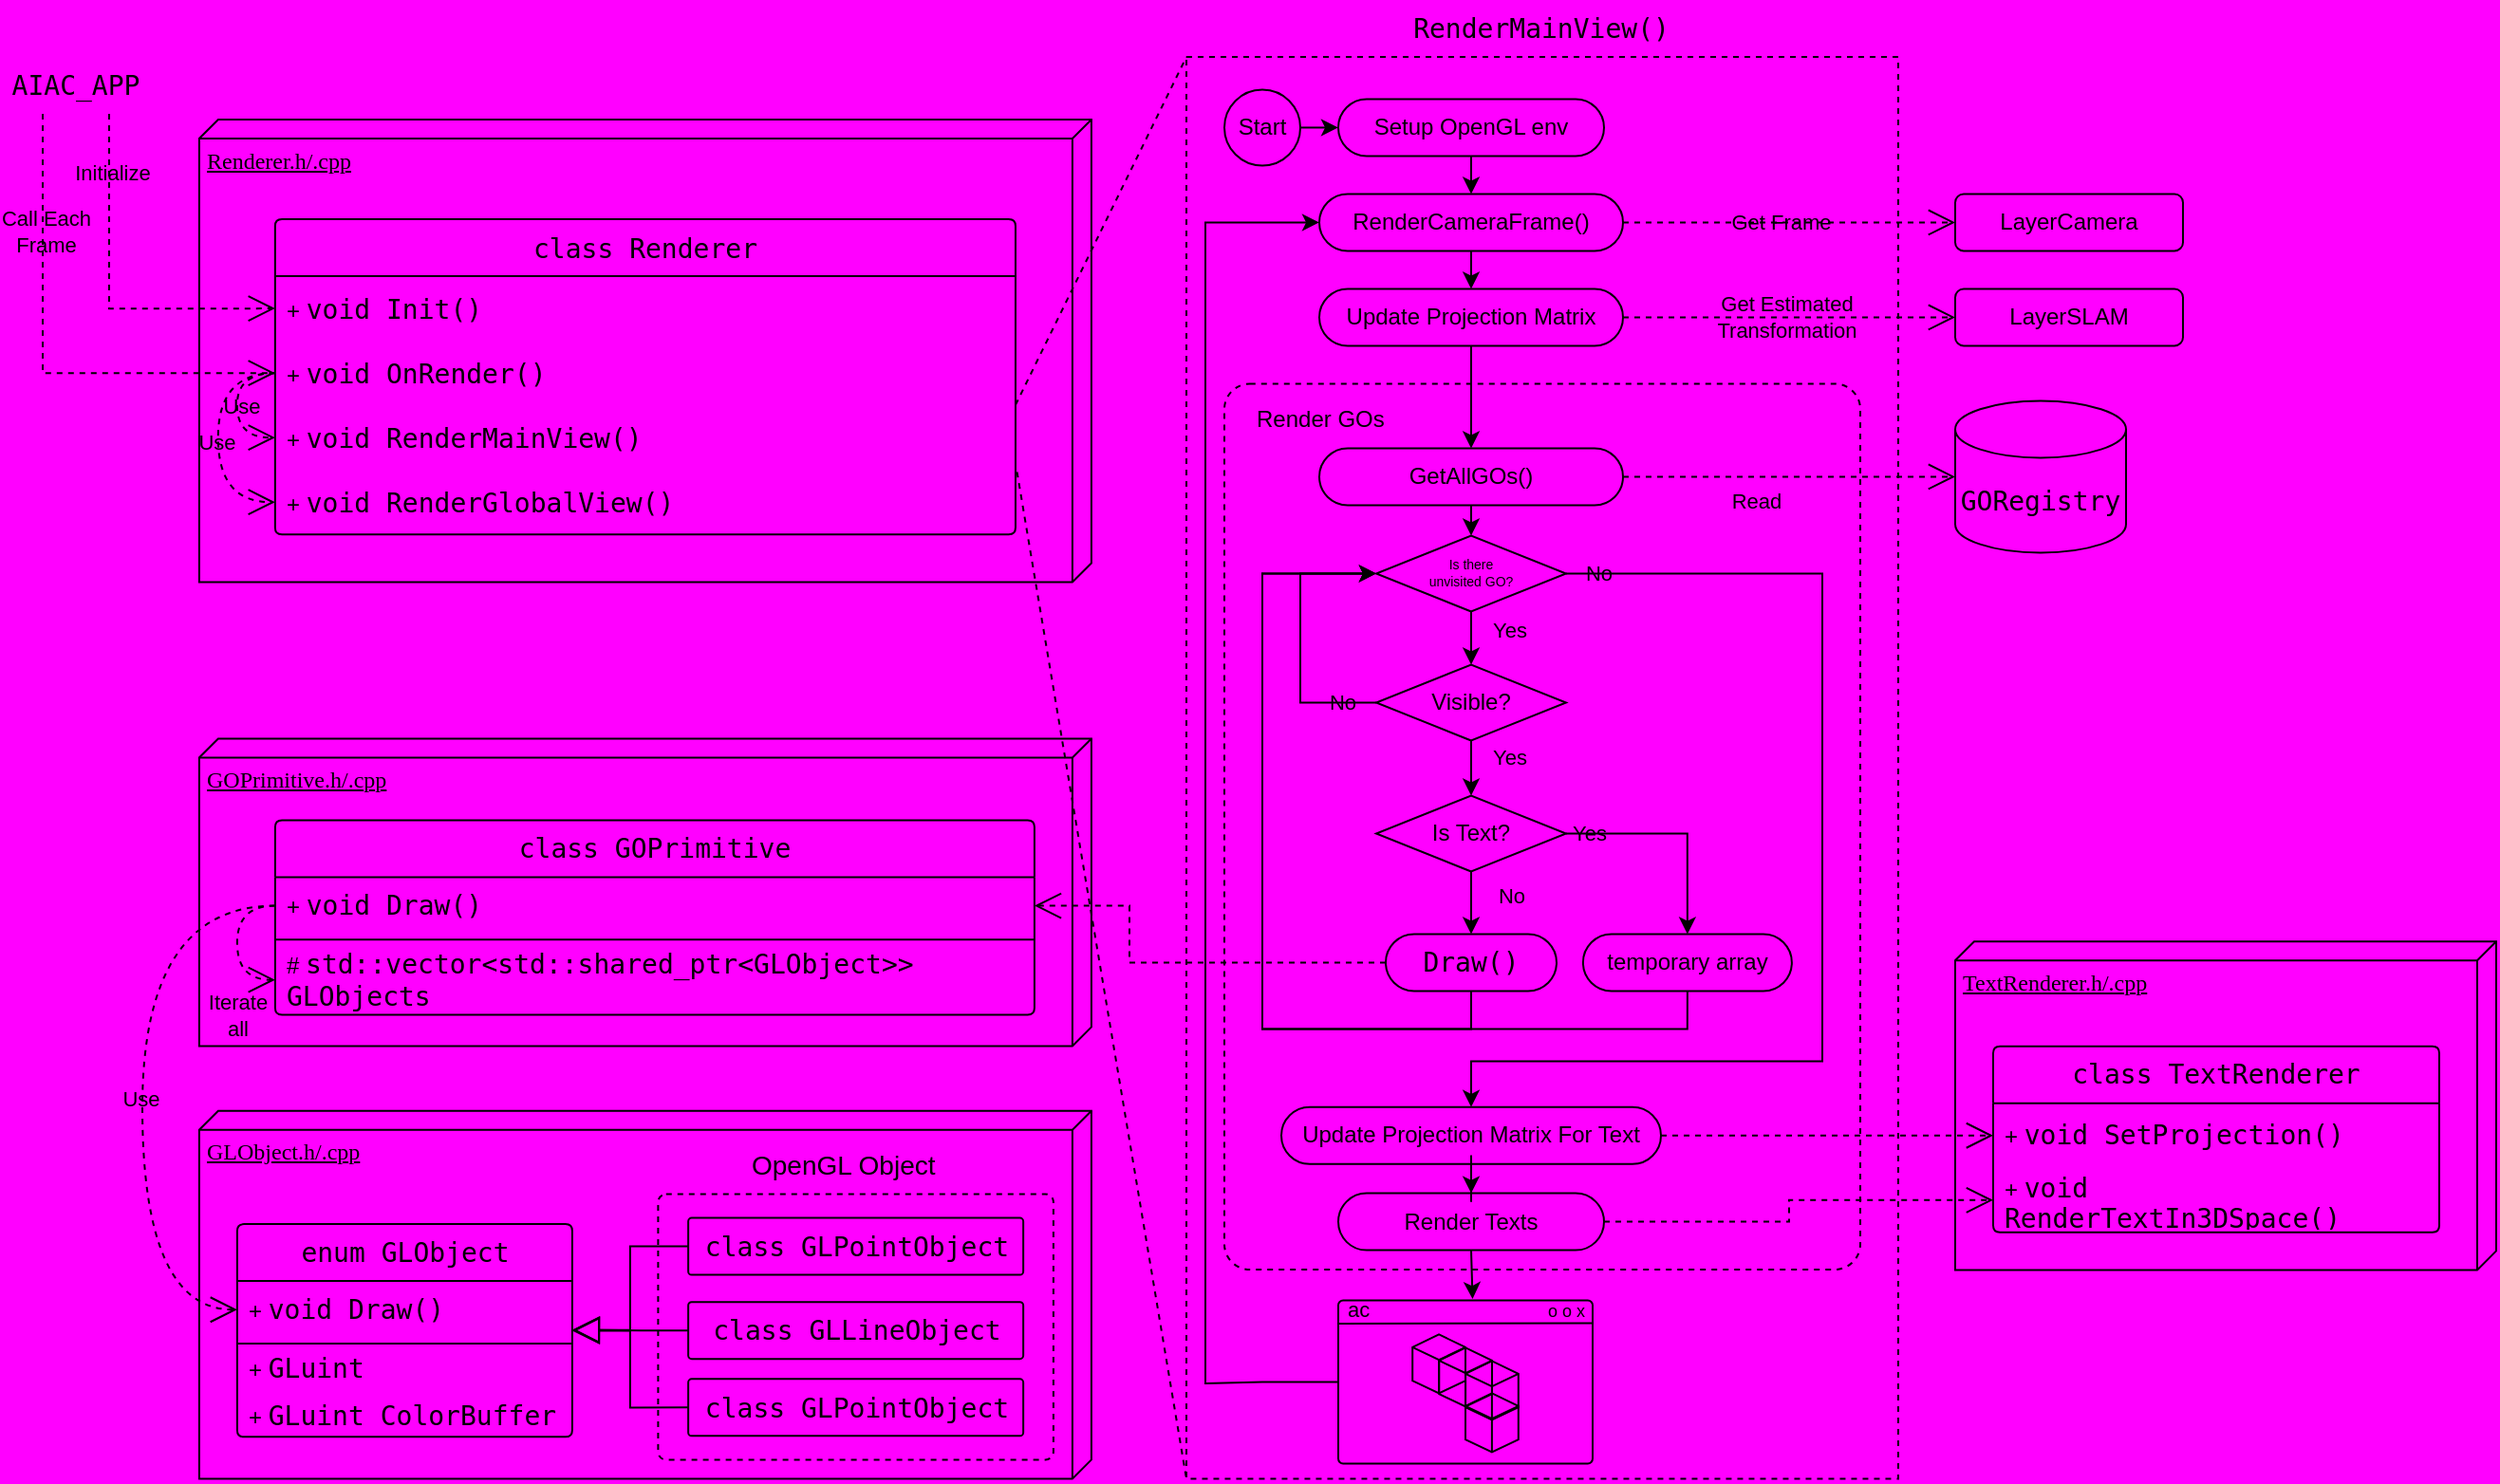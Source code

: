 <mxfile scale="2" border="0">
    <diagram name="第 1 页" id="snpj3ztaKo2k1ySWsPX_">
        <mxGraphModel dx="2615" dy="253" grid="0" gridSize="10" guides="1" tooltips="1" connect="1" arrows="1" fold="1" page="1" pageScale="1" pageWidth="520" pageHeight="320" background="#FF00FF" math="0" shadow="0">
            <root>
                <mxCell id="0"/>
                <mxCell id="1" parent="0"/>
                <mxCell id="o_5G32n-oqTmlAOBVCSS-108" value="TextRenderer.h/.cpp" style="verticalAlign=top;align=left;spacingTop=8;spacingLeft=2;spacingRight=12;shape=cube;size=10;direction=south;fontStyle=4;html=1;rounded=0;shadow=0;comic=0;labelBackgroundColor=none;strokeWidth=1;fontFamily=Verdana;fontSize=12;fillColor=none;fontColor=default;" parent="1" vertex="1">
                    <mxGeometry x="525" y="1797.11" width="285" height="173.12" as="geometry"/>
                </mxCell>
                <mxCell id="o_5G32n-oqTmlAOBVCSS-107" value="Renderer.h/.cpp" style="verticalAlign=top;align=left;spacingTop=8;spacingLeft=2;spacingRight=12;shape=cube;size=10;direction=south;fontStyle=4;html=1;rounded=0;shadow=0;comic=0;labelBackgroundColor=none;strokeWidth=1;fontFamily=Verdana;fontSize=12;fillColor=none;fontColor=default;" parent="1" vertex="1">
                    <mxGeometry x="-400.05" y="1364" width="470" height="243.77" as="geometry"/>
                </mxCell>
                <mxCell id="o_5G32n-oqTmlAOBVCSS-69" value="" style="rounded=0;whiteSpace=wrap;html=1;fillColor=none;dashed=1;" parent="1" vertex="1">
                    <mxGeometry x="120" y="1331" width="375" height="749.23" as="geometry"/>
                </mxCell>
                <mxCell id="o_5G32n-oqTmlAOBVCSS-18" value="" style="rounded=1;whiteSpace=wrap;html=1;arcSize=4;dashed=1;fillColor=none;" parent="1" vertex="1">
                    <mxGeometry x="140" y="1503.23" width="335" height="466.77" as="geometry"/>
                </mxCell>
                <mxCell id="o_5G32n-oqTmlAOBVCSS-4" value="LayerCamera" style="rounded=1;whiteSpace=wrap;html=1;fillColor=none;" parent="1" vertex="1">
                    <mxGeometry x="525" y="1403.23" width="120" height="30" as="geometry"/>
                </mxCell>
                <mxCell id="o_5G32n-oqTmlAOBVCSS-5" value="LayerSLAM" style="rounded=1;whiteSpace=wrap;html=1;fillColor=none;" parent="1" vertex="1">
                    <mxGeometry x="525" y="1453.23" width="120" height="30" as="geometry"/>
                </mxCell>
                <mxCell id="o_5G32n-oqTmlAOBVCSS-8" style="edgeStyle=orthogonalEdgeStyle;rounded=0;orthogonalLoop=1;jettySize=auto;html=1;exitX=1;exitY=0.5;exitDx=0;exitDy=0;endArrow=open;endFill=0;endSize=12;dashed=1;" parent="1" source="o_5G32n-oqTmlAOBVCSS-7" target="o_5G32n-oqTmlAOBVCSS-4" edge="1">
                    <mxGeometry relative="1" as="geometry"/>
                </mxCell>
                <mxCell id="o_5G32n-oqTmlAOBVCSS-48" value="Get Frame" style="edgeLabel;html=1;align=center;verticalAlign=middle;resizable=0;points=[];labelBackgroundColor=none;" parent="o_5G32n-oqTmlAOBVCSS-8" connectable="0" vertex="1">
                    <mxGeometry x="0.014" y="-1" relative="1" as="geometry">
                        <mxPoint x="-6" y="-1" as="offset"/>
                    </mxGeometry>
                </mxCell>
                <mxCell id="o_5G32n-oqTmlAOBVCSS-16" style="edgeStyle=orthogonalEdgeStyle;rounded=0;orthogonalLoop=1;jettySize=auto;html=1;exitX=0.5;exitY=1;exitDx=0;exitDy=0;entryX=0.5;entryY=0;entryDx=0;entryDy=0;" parent="1" source="o_5G32n-oqTmlAOBVCSS-7" target="o_5G32n-oqTmlAOBVCSS-14" edge="1">
                    <mxGeometry relative="1" as="geometry"/>
                </mxCell>
                <mxCell id="o_5G32n-oqTmlAOBVCSS-7" value="RenderCameraFrame()" style="rounded=1;whiteSpace=wrap;html=1;arcSize=50;fillColor=none;" parent="1" vertex="1">
                    <mxGeometry x="190" y="1403.23" width="160" height="30" as="geometry"/>
                </mxCell>
                <mxCell id="o_5G32n-oqTmlAOBVCSS-13" style="edgeStyle=orthogonalEdgeStyle;rounded=0;orthogonalLoop=1;jettySize=auto;html=1;exitX=0.5;exitY=1;exitDx=0;exitDy=0;entryX=0.5;entryY=0;entryDx=0;entryDy=0;" parent="1" source="o_5G32n-oqTmlAOBVCSS-9" target="o_5G32n-oqTmlAOBVCSS-7" edge="1">
                    <mxGeometry relative="1" as="geometry"/>
                </mxCell>
                <mxCell id="o_5G32n-oqTmlAOBVCSS-9" value="Setup OpenGL env" style="rounded=1;whiteSpace=wrap;html=1;arcSize=50;fillColor=none;" parent="1" vertex="1">
                    <mxGeometry x="200" y="1353.23" width="140" height="30" as="geometry"/>
                </mxCell>
                <mxCell id="o_5G32n-oqTmlAOBVCSS-15" style="edgeStyle=orthogonalEdgeStyle;rounded=0;orthogonalLoop=1;jettySize=auto;html=1;exitX=1;exitY=0.5;exitDx=0;exitDy=0;entryX=0;entryY=0.5;entryDx=0;entryDy=0;endArrow=open;endFill=0;endSize=12;dashed=1;" parent="1" source="o_5G32n-oqTmlAOBVCSS-14" target="o_5G32n-oqTmlAOBVCSS-5" edge="1">
                    <mxGeometry relative="1" as="geometry"/>
                </mxCell>
                <mxCell id="o_5G32n-oqTmlAOBVCSS-49" value="Get Estimated&lt;div&gt;Transformation&lt;/div&gt;" style="edgeLabel;html=1;align=center;verticalAlign=middle;resizable=0;points=[];labelBackgroundColor=none;" parent="o_5G32n-oqTmlAOBVCSS-15" connectable="0" vertex="1">
                    <mxGeometry x="0.129" y="-3" relative="1" as="geometry">
                        <mxPoint x="-13" y="-3" as="offset"/>
                    </mxGeometry>
                </mxCell>
                <mxCell id="o_5G32n-oqTmlAOBVCSS-29" style="edgeStyle=orthogonalEdgeStyle;rounded=0;orthogonalLoop=1;jettySize=auto;html=1;exitX=0.5;exitY=1;exitDx=0;exitDy=0;" parent="1" source="o_5G32n-oqTmlAOBVCSS-14" target="o_5G32n-oqTmlAOBVCSS-19" edge="1">
                    <mxGeometry relative="1" as="geometry"/>
                </mxCell>
                <mxCell id="o_5G32n-oqTmlAOBVCSS-14" value="Update Projection Matrix" style="rounded=1;whiteSpace=wrap;html=1;arcSize=50;fillColor=none;" parent="1" vertex="1">
                    <mxGeometry x="190" y="1453.23" width="160" height="30" as="geometry"/>
                </mxCell>
                <mxCell id="o_5G32n-oqTmlAOBVCSS-94" style="edgeStyle=orthogonalEdgeStyle;rounded=0;orthogonalLoop=1;jettySize=auto;html=1;exitX=0.5;exitY=1;exitDx=0;exitDy=0;entryX=0.5;entryY=0;entryDx=0;entryDy=0;" parent="1" source="o_5G32n-oqTmlAOBVCSS-19" target="o_5G32n-oqTmlAOBVCSS-85" edge="1">
                    <mxGeometry relative="1" as="geometry"/>
                </mxCell>
                <mxCell id="o_5G32n-oqTmlAOBVCSS-19" value="GetAllGOs()" style="rounded=1;whiteSpace=wrap;html=1;arcSize=50;fillColor=none;" parent="1" vertex="1">
                    <mxGeometry x="190" y="1537.23" width="160" height="30" as="geometry"/>
                </mxCell>
                <mxCell id="o_5G32n-oqTmlAOBVCSS-20" value="&lt;span style=&quot;font-family: &amp;quot;Droid Sans Mono&amp;quot;, monospace, monospace, &amp;quot;UbuntuMono Nerd Font&amp;quot;, Consolas, &amp;quot;Courier New&amp;quot;, monospace; font-size: 14px;&quot;&gt;GORegistry&lt;/span&gt;" style="shape=cylinder3;whiteSpace=wrap;html=1;boundedLbl=1;backgroundOutline=1;size=15;fillColor=none;" parent="1" vertex="1">
                    <mxGeometry x="525" y="1512.23" width="90" height="80" as="geometry"/>
                </mxCell>
                <mxCell id="o_5G32n-oqTmlAOBVCSS-21" style="edgeStyle=orthogonalEdgeStyle;rounded=0;orthogonalLoop=1;jettySize=auto;html=1;exitX=1;exitY=0.5;exitDx=0;exitDy=0;entryX=0;entryY=0.5;entryDx=0;entryDy=0;entryPerimeter=0;dashed=1;endArrow=open;endFill=0;endSize=12;" parent="1" source="o_5G32n-oqTmlAOBVCSS-19" target="o_5G32n-oqTmlAOBVCSS-20" edge="1">
                    <mxGeometry relative="1" as="geometry">
                        <mxPoint x="99.996" y="1552.23" as="targetPoint"/>
                    </mxGeometry>
                </mxCell>
                <mxCell id="o_5G32n-oqTmlAOBVCSS-47" value="Read" style="edgeLabel;html=1;align=center;verticalAlign=middle;resizable=0;points=[];labelBackgroundColor=none;" parent="o_5G32n-oqTmlAOBVCSS-21" connectable="0" vertex="1">
                    <mxGeometry x="0.298" y="-2" relative="1" as="geometry">
                        <mxPoint x="-44" y="11" as="offset"/>
                    </mxGeometry>
                </mxCell>
                <mxCell id="o_5G32n-oqTmlAOBVCSS-22" value="Render GOs" style="text;html=1;align=left;verticalAlign=middle;whiteSpace=wrap;rounded=0;" parent="1" vertex="1">
                    <mxGeometry x="155" y="1507.23" width="173.94" height="30" as="geometry"/>
                </mxCell>
                <mxCell id="o_5G32n-oqTmlAOBVCSS-26" style="edgeStyle=orthogonalEdgeStyle;rounded=0;orthogonalLoop=1;jettySize=auto;html=1;exitX=0;exitY=0.5;exitDx=0;exitDy=0;entryX=0;entryY=0.5;entryDx=0;entryDy=0;" parent="1" source="o_5G32n-oqTmlAOBVCSS-23" target="o_5G32n-oqTmlAOBVCSS-85" edge="1">
                    <mxGeometry relative="1" as="geometry">
                        <mxPoint x="350" y="1598.23" as="targetPoint"/>
                        <Array as="points">
                            <mxPoint x="180" y="1671.23"/>
                            <mxPoint x="180" y="1603.23"/>
                        </Array>
                    </mxGeometry>
                </mxCell>
                <mxCell id="o_5G32n-oqTmlAOBVCSS-27" value="No" style="edgeLabel;html=1;align=center;verticalAlign=middle;resizable=0;points=[];labelBackgroundColor=none;" parent="o_5G32n-oqTmlAOBVCSS-26" connectable="0" vertex="1">
                    <mxGeometry x="-0.716" y="2" relative="1" as="geometry">
                        <mxPoint x="3" y="-2" as="offset"/>
                    </mxGeometry>
                </mxCell>
                <mxCell id="o_5G32n-oqTmlAOBVCSS-31" style="edgeStyle=orthogonalEdgeStyle;rounded=0;orthogonalLoop=1;jettySize=auto;html=1;exitX=0.5;exitY=1;exitDx=0;exitDy=0;entryX=0.5;entryY=0;entryDx=0;entryDy=0;" parent="1" source="o_5G32n-oqTmlAOBVCSS-23" target="o_5G32n-oqTmlAOBVCSS-30" edge="1">
                    <mxGeometry relative="1" as="geometry"/>
                </mxCell>
                <mxCell id="o_5G32n-oqTmlAOBVCSS-32" value="Yes" style="edgeLabel;html=1;align=center;verticalAlign=middle;resizable=0;points=[];labelBackgroundColor=none;" parent="o_5G32n-oqTmlAOBVCSS-31" connectable="0" vertex="1">
                    <mxGeometry x="-0.383" relative="1" as="geometry">
                        <mxPoint x="20" as="offset"/>
                    </mxGeometry>
                </mxCell>
                <mxCell id="o_5G32n-oqTmlAOBVCSS-23" value="Visible?" style="rhombus;whiteSpace=wrap;html=1;flipV=1;flipH=1;fillColor=none;" parent="1" vertex="1">
                    <mxGeometry x="220" y="1651.23" width="100" height="40" as="geometry"/>
                </mxCell>
                <mxCell id="o_5G32n-oqTmlAOBVCSS-25" style="edgeStyle=orthogonalEdgeStyle;rounded=0;orthogonalLoop=1;jettySize=auto;html=1;exitX=0.5;exitY=1;exitDx=0;exitDy=0;" parent="1" source="o_5G32n-oqTmlAOBVCSS-85" target="o_5G32n-oqTmlAOBVCSS-23" edge="1">
                    <mxGeometry relative="1" as="geometry"/>
                </mxCell>
                <mxCell id="o_5G32n-oqTmlAOBVCSS-91" value="Yes" style="edgeLabel;html=1;align=center;verticalAlign=middle;resizable=0;points=[];labelBackgroundColor=none;" parent="o_5G32n-oqTmlAOBVCSS-25" connectable="0" vertex="1">
                    <mxGeometry x="0.383" y="-1" relative="1" as="geometry">
                        <mxPoint x="21" y="-2" as="offset"/>
                    </mxGeometry>
                </mxCell>
                <mxCell id="o_5G32n-oqTmlAOBVCSS-40" style="edgeStyle=orthogonalEdgeStyle;rounded=0;orthogonalLoop=1;jettySize=auto;html=1;exitX=0.5;exitY=1;exitDx=0;exitDy=0;entryX=0.5;entryY=0;entryDx=0;entryDy=0;" parent="1" source="o_5G32n-oqTmlAOBVCSS-30" target="o_5G32n-oqTmlAOBVCSS-39" edge="1">
                    <mxGeometry relative="1" as="geometry"/>
                </mxCell>
                <mxCell id="o_5G32n-oqTmlAOBVCSS-46" value="No" style="edgeLabel;html=1;align=center;verticalAlign=middle;resizable=0;points=[];labelBackgroundColor=none;" parent="o_5G32n-oqTmlAOBVCSS-40" connectable="0" vertex="1">
                    <mxGeometry x="-0.256" y="1" relative="1" as="geometry">
                        <mxPoint x="20" as="offset"/>
                    </mxGeometry>
                </mxCell>
                <mxCell id="o_5G32n-oqTmlAOBVCSS-43" style="edgeStyle=orthogonalEdgeStyle;rounded=0;orthogonalLoop=1;jettySize=auto;html=1;exitX=1;exitY=0.5;exitDx=0;exitDy=0;entryX=0.5;entryY=0;entryDx=0;entryDy=0;" parent="1" source="o_5G32n-oqTmlAOBVCSS-30" target="o_5G32n-oqTmlAOBVCSS-38" edge="1">
                    <mxGeometry relative="1" as="geometry"/>
                </mxCell>
                <mxCell id="o_5G32n-oqTmlAOBVCSS-45" value="Yes" style="edgeLabel;html=1;align=center;verticalAlign=middle;resizable=0;points=[];labelBackgroundColor=none;" parent="o_5G32n-oqTmlAOBVCSS-43" connectable="0" vertex="1">
                    <mxGeometry x="-0.367" y="2" relative="1" as="geometry">
                        <mxPoint x="-25" y="2" as="offset"/>
                    </mxGeometry>
                </mxCell>
                <mxCell id="o_5G32n-oqTmlAOBVCSS-30" value="Is Text?" style="rhombus;whiteSpace=wrap;html=1;flipV=1;flipH=1;fillColor=none;" parent="1" vertex="1">
                    <mxGeometry x="220" y="1720.23" width="100" height="40" as="geometry"/>
                </mxCell>
                <mxCell id="o_5G32n-oqTmlAOBVCSS-42" style="edgeStyle=orthogonalEdgeStyle;rounded=0;orthogonalLoop=1;jettySize=auto;html=1;exitX=0.5;exitY=1;exitDx=0;exitDy=0;entryX=0;entryY=0.5;entryDx=0;entryDy=0;" parent="1" source="o_5G32n-oqTmlAOBVCSS-38" target="o_5G32n-oqTmlAOBVCSS-85" edge="1">
                    <mxGeometry relative="1" as="geometry">
                        <mxPoint x="350" y="1590.73" as="targetPoint"/>
                        <Array as="points">
                            <mxPoint x="384" y="1843.23"/>
                            <mxPoint x="160" y="1843.23"/>
                            <mxPoint x="160" y="1603.23"/>
                        </Array>
                    </mxGeometry>
                </mxCell>
                <mxCell id="o_5G32n-oqTmlAOBVCSS-38" value="temporary array" style="rounded=1;whiteSpace=wrap;html=1;arcSize=50;fillColor=none;" parent="1" vertex="1">
                    <mxGeometry x="328.94" y="1793.23" width="110" height="30" as="geometry"/>
                </mxCell>
                <mxCell id="o_5G32n-oqTmlAOBVCSS-41" style="edgeStyle=orthogonalEdgeStyle;rounded=0;orthogonalLoop=1;jettySize=auto;html=1;exitX=0.5;exitY=1;exitDx=0;exitDy=0;entryX=0;entryY=0.5;entryDx=0;entryDy=0;" parent="1" source="o_5G32n-oqTmlAOBVCSS-39" target="o_5G32n-oqTmlAOBVCSS-85" edge="1">
                    <mxGeometry relative="1" as="geometry">
                        <mxPoint x="350" y="1590.73" as="targetPoint"/>
                        <Array as="points">
                            <mxPoint x="270" y="1843.23"/>
                            <mxPoint x="160" y="1843.23"/>
                            <mxPoint x="160" y="1603.23"/>
                        </Array>
                    </mxGeometry>
                </mxCell>
                <mxCell id="bLNUvRQRzBAcGo8U7qjH-90" style="edgeStyle=orthogonalEdgeStyle;rounded=0;orthogonalLoop=1;jettySize=auto;html=1;exitX=0;exitY=0.5;exitDx=0;exitDy=0;entryX=1;entryY=0.5;entryDx=0;entryDy=0;dashed=1;endArrow=open;endFill=0;endSize=12;" parent="1" source="o_5G32n-oqTmlAOBVCSS-39" target="bLNUvRQRzBAcGo8U7qjH-51" edge="1">
                    <mxGeometry relative="1" as="geometry">
                        <Array as="points">
                            <mxPoint x="90" y="1808"/>
                            <mxPoint x="90" y="1778"/>
                        </Array>
                    </mxGeometry>
                </mxCell>
                <mxCell id="o_5G32n-oqTmlAOBVCSS-39" value="&lt;span style=&quot;font-family: &amp;quot;Droid Sans Mono&amp;quot;, monospace, monospace, &amp;quot;UbuntuMono Nerd Font&amp;quot;, Consolas, &amp;quot;Courier New&amp;quot;, monospace; font-size: 14px;&quot;&gt;Draw()&lt;/span&gt;" style="rounded=1;whiteSpace=wrap;html=1;arcSize=50;flipV=1;flipH=1;fillColor=none;" parent="1" vertex="1">
                    <mxGeometry x="225" y="1793.23" width="90" height="30" as="geometry"/>
                </mxCell>
                <mxCell id="o_5G32n-oqTmlAOBVCSS-50" value="&lt;span style=&quot;font-family: &amp;quot;Droid Sans Mono&amp;quot;, &amp;quot;monospace&amp;quot;, monospace, &amp;quot;UbuntuMono Nerd Font&amp;quot;, Consolas, &amp;quot;Courier New&amp;quot;, monospace; font-size: 14px;&quot;&gt;class&amp;nbsp;&lt;/span&gt;&lt;font face=&quot;Droid Sans Mono, monospace, monospace, UbuntuMono Nerd Font, Consolas, Courier New, monospace&quot;&gt;&lt;span style=&quot;font-size: 14px;&quot;&gt;Renderer&lt;/span&gt;&lt;/font&gt;" style="swimlane;fontStyle=0;childLayout=stackLayout;horizontal=1;startSize=30;horizontalStack=0;resizeParent=1;resizeParentMax=0;resizeLast=0;collapsible=1;marginBottom=0;whiteSpace=wrap;html=1;fontColor=default;rounded=1;arcSize=4;swimlaneLine=1;fillColor=none;" parent="1" vertex="1">
                    <mxGeometry x="-360.08" y="1416.55" width="390.06" height="166.082" as="geometry">
                        <mxRectangle x="878" y="661" width="54" height="30" as="alternateBounds"/>
                    </mxGeometry>
                </mxCell>
                <mxCell id="o_5G32n-oqTmlAOBVCSS-51" value="&lt;div style=&quot;&quot;&gt;&lt;span style=&quot;background-color: initial;&quot;&gt;+&amp;nbsp;&lt;/span&gt;&lt;span style=&quot;background-color: initial;&quot;&gt;&lt;font face=&quot;Droid Sans Mono, monospace, monospace, UbuntuMono Nerd Font, Consolas, Courier New, monospace&quot;&gt;&lt;span style=&quot;font-size: 14px;&quot;&gt;void Init()&lt;/span&gt;&lt;/font&gt;&lt;/span&gt;&lt;/div&gt;" style="text;strokeColor=none;fillColor=none;align=left;verticalAlign=middle;spacingLeft=4;spacingRight=4;overflow=hidden;points=[[0,0.5],[1,0.5]];portConstraint=eastwest;rotatable=0;whiteSpace=wrap;html=1;fontColor=default;" parent="o_5G32n-oqTmlAOBVCSS-50" vertex="1">
                    <mxGeometry y="30" width="390.06" height="34.021" as="geometry"/>
                </mxCell>
                <mxCell id="bLNUvRQRzBAcGo8U7qjH-2" style="edgeStyle=orthogonalEdgeStyle;rounded=0;orthogonalLoop=1;jettySize=auto;html=1;exitX=0;exitY=0.5;exitDx=0;exitDy=0;entryX=0;entryY=0.5;entryDx=0;entryDy=0;curved=1;dashed=1;endArrow=open;endFill=0;endSize=12;" parent="o_5G32n-oqTmlAOBVCSS-50" source="bLNUvRQRzBAcGo8U7qjH-1" target="o_5G32n-oqTmlAOBVCSS-52" edge="1">
                    <mxGeometry relative="1" as="geometry">
                        <Array as="points">
                            <mxPoint x="-20" y="81"/>
                            <mxPoint x="-20" y="115"/>
                        </Array>
                    </mxGeometry>
                </mxCell>
                <mxCell id="bLNUvRQRzBAcGo8U7qjH-6" value="Use" style="edgeLabel;html=1;align=center;verticalAlign=middle;resizable=0;points=[];labelBackgroundColor=none;" parent="bLNUvRQRzBAcGo8U7qjH-2" connectable="0" vertex="1">
                    <mxGeometry x="-0.005" y="2" relative="1" as="geometry">
                        <mxPoint as="offset"/>
                    </mxGeometry>
                </mxCell>
                <mxCell id="bLNUvRQRzBAcGo8U7qjH-4" style="edgeStyle=orthogonalEdgeStyle;rounded=0;orthogonalLoop=1;jettySize=auto;html=1;exitX=0;exitY=0.5;exitDx=0;exitDy=0;entryX=0;entryY=0.5;entryDx=0;entryDy=0;curved=1;dashed=1;endArrow=open;endFill=0;endSize=12;" parent="o_5G32n-oqTmlAOBVCSS-50" source="bLNUvRQRzBAcGo8U7qjH-1" target="9At_oX4Ld0F6sZnhP62n-2" edge="1">
                    <mxGeometry relative="1" as="geometry">
                        <Array as="points">
                            <mxPoint x="-30" y="81"/>
                            <mxPoint x="-30" y="149"/>
                        </Array>
                    </mxGeometry>
                </mxCell>
                <mxCell id="bLNUvRQRzBAcGo8U7qjH-5" value="Use" style="edgeLabel;html=1;align=center;verticalAlign=middle;resizable=0;points=[];labelBackgroundColor=none;" parent="bLNUvRQRzBAcGo8U7qjH-4" connectable="0" vertex="1">
                    <mxGeometry x="0.028" y="-1" relative="1" as="geometry">
                        <mxPoint as="offset"/>
                    </mxGeometry>
                </mxCell>
                <mxCell id="bLNUvRQRzBAcGo8U7qjH-1" value="&lt;span style=&quot;text-align: center; background-color: initial;&quot;&gt;+&amp;nbsp;&lt;/span&gt;&lt;span style=&quot;text-align: center; background-color: initial;&quot;&gt;&lt;font face=&quot;Droid Sans Mono, monospace, monospace, UbuntuMono Nerd Font, Consolas, Courier New, monospace&quot;&gt;&lt;span style=&quot;font-size: 14px;&quot;&gt;void OnRender()&lt;/span&gt;&lt;/font&gt;&lt;/span&gt;" style="text;strokeColor=none;fillColor=none;align=left;verticalAlign=middle;spacingLeft=4;spacingRight=4;overflow=hidden;points=[[0,0.5],[1,0.5]];portConstraint=eastwest;rotatable=0;whiteSpace=wrap;html=1;fontColor=default;" parent="o_5G32n-oqTmlAOBVCSS-50" vertex="1">
                    <mxGeometry y="64.021" width="390.06" height="34.021" as="geometry"/>
                </mxCell>
                <mxCell id="o_5G32n-oqTmlAOBVCSS-52" value="&lt;span style=&quot;text-align: center; background-color: initial;&quot;&gt;+&amp;nbsp;&lt;/span&gt;&lt;span style=&quot;text-align: center; background-color: initial;&quot;&gt;&lt;font face=&quot;Droid Sans Mono, monospace, monospace, UbuntuMono Nerd Font, Consolas, Courier New, monospace&quot;&gt;&lt;span style=&quot;font-size: 14px;&quot;&gt;void RenderMainView()&lt;/span&gt;&lt;/font&gt;&lt;/span&gt;" style="text;strokeColor=none;fillColor=none;align=left;verticalAlign=middle;spacingLeft=4;spacingRight=4;overflow=hidden;points=[[0,0.5],[1,0.5]];portConstraint=eastwest;rotatable=0;whiteSpace=wrap;html=1;fontColor=default;" parent="o_5G32n-oqTmlAOBVCSS-50" vertex="1">
                    <mxGeometry y="98.041" width="390.06" height="34.021" as="geometry"/>
                </mxCell>
                <mxCell id="9At_oX4Ld0F6sZnhP62n-2" value="&lt;span style=&quot;text-align: center; background-color: initial;&quot;&gt;+&amp;nbsp;&lt;/span&gt;&lt;span style=&quot;text-align: center; background-color: initial;&quot;&gt;&lt;font face=&quot;Droid Sans Mono, monospace, monospace, UbuntuMono Nerd Font, Consolas, Courier New, monospace&quot;&gt;&lt;span style=&quot;font-size: 14px;&quot;&gt;void RenderGlobalView()&lt;/span&gt;&lt;/font&gt;&lt;/span&gt;" style="text;strokeColor=none;fillColor=none;align=left;verticalAlign=middle;spacingLeft=4;spacingRight=4;overflow=hidden;points=[[0,0.5],[1,0.5]];portConstraint=eastwest;rotatable=0;whiteSpace=wrap;html=1;fontColor=default;" parent="o_5G32n-oqTmlAOBVCSS-50" vertex="1">
                    <mxGeometry y="132.062" width="390.06" height="34.021" as="geometry"/>
                </mxCell>
                <mxCell id="o_5G32n-oqTmlAOBVCSS-57" value="&lt;span style=&quot;font-family: &amp;quot;Droid Sans Mono&amp;quot;, &amp;quot;monospace&amp;quot;, monospace, &amp;quot;UbuntuMono Nerd Font&amp;quot;, Consolas, &amp;quot;Courier New&amp;quot;, monospace; font-size: 14px;&quot;&gt;class Text&lt;/span&gt;&lt;font face=&quot;Droid Sans Mono, monospace, monospace, UbuntuMono Nerd Font, Consolas, Courier New, monospace&quot;&gt;&lt;span style=&quot;font-size: 14px;&quot;&gt;Renderer&lt;/span&gt;&lt;/font&gt;" style="swimlane;fontStyle=0;childLayout=stackLayout;horizontal=1;startSize=30;horizontalStack=0;resizeParent=1;resizeParentMax=0;resizeLast=0;collapsible=1;marginBottom=0;whiteSpace=wrap;html=1;fontColor=default;rounded=1;arcSize=4;swimlaneLine=1;fillColor=none;" parent="1" vertex="1">
                    <mxGeometry x="545" y="1852.37" width="235" height="98.041" as="geometry">
                        <mxRectangle x="878" y="661" width="54" height="30" as="alternateBounds"/>
                    </mxGeometry>
                </mxCell>
                <mxCell id="bLNUvRQRzBAcGo8U7qjH-94" value="&lt;span style=&quot;text-align: center; background-color: initial;&quot;&gt;+&amp;nbsp;&lt;/span&gt;&lt;span style=&quot;text-align: center; background-color: initial;&quot;&gt;&lt;font face=&quot;Droid Sans Mono, monospace, monospace, UbuntuMono Nerd Font, Consolas, Courier New, monospace&quot;&gt;&lt;span style=&quot;font-size: 14px;&quot;&gt;void&amp;nbsp;&lt;/span&gt;&lt;/font&gt;&lt;/span&gt;&lt;font face=&quot;Droid Sans Mono, monospace, monospace, UbuntuMono Nerd Font, Consolas, Courier New, monospace&quot;&gt;&lt;span style=&quot;font-size: 14px;&quot;&gt;SetProjection()&lt;/span&gt;&lt;/font&gt;" style="text;strokeColor=none;fillColor=none;align=left;verticalAlign=middle;spacingLeft=4;spacingRight=4;overflow=hidden;points=[[0,0.5],[1,0.5]];portConstraint=eastwest;rotatable=0;whiteSpace=wrap;html=1;fontColor=default;" parent="o_5G32n-oqTmlAOBVCSS-57" vertex="1">
                    <mxGeometry y="30" width="235" height="34.021" as="geometry"/>
                </mxCell>
                <mxCell id="o_5G32n-oqTmlAOBVCSS-59" value="&lt;span style=&quot;text-align: center; background-color: initial;&quot;&gt;+&amp;nbsp;&lt;/span&gt;&lt;span style=&quot;text-align: center; background-color: initial;&quot;&gt;&lt;font face=&quot;Droid Sans Mono, monospace, monospace, UbuntuMono Nerd Font, Consolas, Courier New, monospace&quot;&gt;&lt;span style=&quot;font-size: 14px;&quot;&gt;void &lt;/span&gt;&lt;/font&gt;&lt;/span&gt;&lt;font face=&quot;Droid Sans Mono, monospace, monospace, UbuntuMono Nerd Font, Consolas, Courier New, monospace&quot;&gt;&lt;span style=&quot;font-size: 14px;&quot;&gt;RenderTextIn3DSpace()&lt;/span&gt;&lt;/font&gt;" style="text;strokeColor=none;fillColor=none;align=left;verticalAlign=middle;spacingLeft=4;spacingRight=4;overflow=hidden;points=[[0,0.5],[1,0.5]];portConstraint=eastwest;rotatable=0;whiteSpace=wrap;html=1;fontColor=default;" parent="o_5G32n-oqTmlAOBVCSS-57" vertex="1">
                    <mxGeometry y="64.021" width="235" height="34.021" as="geometry"/>
                </mxCell>
                <mxCell id="o_5G32n-oqTmlAOBVCSS-74" value="&lt;span style=&quot;font-family: &amp;quot;Droid Sans Mono&amp;quot;, monospace, monospace, &amp;quot;UbuntuMono Nerd Font&amp;quot;, Consolas, &amp;quot;Courier New&amp;quot;, monospace; font-size: 14px;&quot;&gt;RenderMainView()&lt;/span&gt;" style="text;html=1;align=center;verticalAlign=middle;whiteSpace=wrap;rounded=0;" parent="1" vertex="1">
                    <mxGeometry x="234.47" y="1301" width="146.06" height="30" as="geometry"/>
                </mxCell>
                <mxCell id="o_5G32n-oqTmlAOBVCSS-76" value="" style="endArrow=none;dashed=1;html=1;rounded=0;entryX=0;entryY=0;entryDx=0;entryDy=0;exitX=1;exitY=-0.006;exitDx=0;exitDy=0;exitPerimeter=0;" parent="1" source="o_5G32n-oqTmlAOBVCSS-52" target="o_5G32n-oqTmlAOBVCSS-69" edge="1">
                    <mxGeometry width="50" height="50" relative="1" as="geometry">
                        <mxPoint x="170" y="1374" as="sourcePoint"/>
                        <mxPoint x="120" y="1094" as="targetPoint"/>
                    </mxGeometry>
                </mxCell>
                <mxCell id="o_5G32n-oqTmlAOBVCSS-78" value="" style="endArrow=none;dashed=1;html=1;rounded=0;entryX=0;entryY=1;entryDx=0;entryDy=0;exitX=1.002;exitY=1.031;exitDx=0;exitDy=0;exitPerimeter=0;" parent="1" source="o_5G32n-oqTmlAOBVCSS-52" target="o_5G32n-oqTmlAOBVCSS-69" edge="1">
                    <mxGeometry width="50" height="50" relative="1" as="geometry">
                        <mxPoint x="50" y="1228" as="sourcePoint"/>
                        <mxPoint x="130" y="1104" as="targetPoint"/>
                    </mxGeometry>
                </mxCell>
                <mxCell id="o_5G32n-oqTmlAOBVCSS-82" style="edgeStyle=orthogonalEdgeStyle;rounded=0;orthogonalLoop=1;jettySize=auto;html=1;exitX=0.75;exitY=1;exitDx=0;exitDy=0;entryX=0;entryY=0.5;entryDx=0;entryDy=0;dashed=1;endArrow=open;endFill=0;endSize=12;" parent="1" source="o_5G32n-oqTmlAOBVCSS-80" target="o_5G32n-oqTmlAOBVCSS-51" edge="1">
                    <mxGeometry relative="1" as="geometry"/>
                </mxCell>
                <mxCell id="o_5G32n-oqTmlAOBVCSS-100" value="Initialize" style="edgeLabel;html=1;align=center;verticalAlign=middle;resizable=0;points=[];labelBackgroundColor=none;" parent="o_5G32n-oqTmlAOBVCSS-82" connectable="0" vertex="1">
                    <mxGeometry x="-0.601" y="1" relative="1" as="geometry">
                        <mxPoint y="-7" as="offset"/>
                    </mxGeometry>
                </mxCell>
                <mxCell id="o_5G32n-oqTmlAOBVCSS-84" style="edgeStyle=orthogonalEdgeStyle;rounded=0;orthogonalLoop=1;jettySize=auto;html=1;exitX=0.25;exitY=1;exitDx=0;exitDy=0;entryX=0;entryY=0.5;entryDx=0;entryDy=0;dashed=1;endArrow=open;endFill=0;endSize=12;" parent="1" source="o_5G32n-oqTmlAOBVCSS-80" target="bLNUvRQRzBAcGo8U7qjH-1" edge="1">
                    <mxGeometry relative="1" as="geometry"/>
                </mxCell>
                <mxCell id="o_5G32n-oqTmlAOBVCSS-101" value="Call Each&lt;div&gt;Frame&lt;/div&gt;" style="edgeLabel;html=1;align=center;verticalAlign=middle;resizable=0;points=[];labelBackgroundColor=none;" parent="o_5G32n-oqTmlAOBVCSS-84" connectable="0" vertex="1">
                    <mxGeometry x="-0.611" y="1" relative="1" as="geometry">
                        <mxPoint y="11" as="offset"/>
                    </mxGeometry>
                </mxCell>
                <mxCell id="o_5G32n-oqTmlAOBVCSS-80" value="&lt;span style=&quot;color: rgb(0, 0, 0); font-family: &amp;quot;Droid Sans Mono&amp;quot;, monospace, monospace, &amp;quot;UbuntuMono Nerd Font&amp;quot;, Consolas, &amp;quot;Courier New&amp;quot;, monospace; font-size: 14px; font-style: normal; font-variant-ligatures: normal; font-variant-caps: normal; font-weight: 400; letter-spacing: normal; orphans: 2; text-indent: 0px; text-transform: none; widows: 2; word-spacing: 0px; -webkit-text-stroke-width: 0px; white-space: normal; text-decoration-thickness: initial; text-decoration-style: initial; text-decoration-color: initial; float: none; display: inline !important;&quot;&gt;AIAC_APP&lt;/span&gt;" style="text;whiteSpace=wrap;html=1;align=center;labelBackgroundColor=none;" parent="1" vertex="1">
                    <mxGeometry x="-500" y="1331" width="70" height="30" as="geometry"/>
                </mxCell>
                <mxCell id="o_5G32n-oqTmlAOBVCSS-110" style="edgeStyle=orthogonalEdgeStyle;rounded=0;orthogonalLoop=1;jettySize=auto;html=1;exitX=1;exitY=0.5;exitDx=0;exitDy=0;entryX=0.5;entryY=0;entryDx=0;entryDy=0;" parent="1" source="o_5G32n-oqTmlAOBVCSS-85" target="o_5G32n-oqTmlAOBVCSS-109" edge="1">
                    <mxGeometry relative="1" as="geometry">
                        <Array as="points">
                            <mxPoint x="455" y="1603.23"/>
                            <mxPoint x="455" y="1860.23"/>
                            <mxPoint x="270" y="1860.23"/>
                        </Array>
                        <mxPoint x="270" y="1876.23" as="targetPoint"/>
                    </mxGeometry>
                </mxCell>
                <mxCell id="o_5G32n-oqTmlAOBVCSS-115" value="No" style="edgeLabel;html=1;align=center;verticalAlign=middle;resizable=0;points=[];labelBackgroundColor=none;" parent="o_5G32n-oqTmlAOBVCSS-110" connectable="0" vertex="1">
                    <mxGeometry x="-0.838" y="-2" relative="1" as="geometry">
                        <mxPoint x="-32" y="-2" as="offset"/>
                    </mxGeometry>
                </mxCell>
                <mxCell id="o_5G32n-oqTmlAOBVCSS-85" value="Is there&lt;div&gt;unvisited GO?&lt;/div&gt;" style="rhombus;whiteSpace=wrap;html=1;flipV=1;flipH=1;fontSize=7;fillColor=none;" parent="1" vertex="1">
                    <mxGeometry x="220" y="1583.23" width="100" height="40" as="geometry"/>
                </mxCell>
                <mxCell id="o_5G32n-oqTmlAOBVCSS-113" style="edgeStyle=orthogonalEdgeStyle;rounded=0;orthogonalLoop=1;jettySize=auto;html=1;exitX=0.5;exitY=1;exitDx=0;exitDy=0;" parent="1" source="o_5G32n-oqTmlAOBVCSS-109" target="o_5G32n-oqTmlAOBVCSS-111" edge="1">
                    <mxGeometry relative="1" as="geometry"/>
                </mxCell>
                <mxCell id="bLNUvRQRzBAcGo8U7qjH-95" style="edgeStyle=orthogonalEdgeStyle;rounded=0;orthogonalLoop=1;jettySize=auto;html=1;exitX=1;exitY=0.5;exitDx=0;exitDy=0;dashed=1;endArrow=open;endFill=0;endSize=12;" parent="1" source="o_5G32n-oqTmlAOBVCSS-109" target="bLNUvRQRzBAcGo8U7qjH-94" edge="1">
                    <mxGeometry relative="1" as="geometry"/>
                </mxCell>
                <mxCell id="o_5G32n-oqTmlAOBVCSS-109" value="Update Projection Matrix For Text" style="rounded=1;whiteSpace=wrap;html=1;arcSize=50;fillColor=none;" parent="1" vertex="1">
                    <mxGeometry x="170" y="1884.38" width="200" height="30" as="geometry"/>
                </mxCell>
                <mxCell id="o_5G32n-oqTmlAOBVCSS-114" style="edgeStyle=orthogonalEdgeStyle;rounded=0;orthogonalLoop=1;jettySize=auto;html=1;exitX=0.5;exitY=1;exitDx=0;exitDy=0;entryX=0.528;entryY=-0.008;entryDx=0;entryDy=0;entryPerimeter=0;" parent="1" source="o_5G32n-oqTmlAOBVCSS-111" target="3" edge="1">
                    <mxGeometry relative="1" as="geometry">
                        <mxPoint x="270" y="2002.81" as="targetPoint"/>
                    </mxGeometry>
                </mxCell>
                <mxCell id="bLNUvRQRzBAcGo8U7qjH-96" style="edgeStyle=orthogonalEdgeStyle;rounded=0;orthogonalLoop=1;jettySize=auto;html=1;exitX=1;exitY=0.5;exitDx=0;exitDy=0;dashed=1;endArrow=open;endFill=0;endSize=12;" parent="1" source="o_5G32n-oqTmlAOBVCSS-111" target="o_5G32n-oqTmlAOBVCSS-59" edge="1">
                    <mxGeometry relative="1" as="geometry"/>
                </mxCell>
                <mxCell id="o_5G32n-oqTmlAOBVCSS-111" value="Render Texts" style="rounded=1;whiteSpace=wrap;html=1;arcSize=50;flipV=1;flipH=1;fillColor=none;" parent="1" vertex="1">
                    <mxGeometry x="200" y="1929.81" width="140" height="30" as="geometry"/>
                </mxCell>
                <mxCell id="bLNUvRQRzBAcGo8U7qjH-7" value="GOPrimitive.h/.cpp" style="verticalAlign=top;align=left;spacingTop=8;spacingLeft=2;spacingRight=12;shape=cube;size=10;direction=south;fontStyle=4;html=1;rounded=0;shadow=0;comic=0;labelBackgroundColor=none;strokeWidth=1;fontFamily=Verdana;fontSize=12;fillColor=none;fontColor=default;" parent="1" vertex="1">
                    <mxGeometry x="-400.05" y="1690.23" width="470" height="161.96" as="geometry"/>
                </mxCell>
                <mxCell id="bLNUvRQRzBAcGo8U7qjH-37" value="GLObject.h/.cpp" style="verticalAlign=top;align=left;spacingTop=8;spacingLeft=2;spacingRight=12;shape=cube;size=10;direction=south;fontStyle=4;html=1;rounded=0;shadow=0;comic=0;labelBackgroundColor=none;strokeWidth=1;fontFamily=Verdana;fontSize=12;fillColor=none;fontColor=default;" parent="1" vertex="1">
                    <mxGeometry x="-400.05" y="1886.39" width="470" height="193.84" as="geometry"/>
                </mxCell>
                <mxCell id="bLNUvRQRzBAcGo8U7qjH-38" value="" style="rounded=1;whiteSpace=wrap;html=1;dashed=1;strokeWidth=1;perimeterSpacing=5;arcSize=3;fillColor=none;" parent="1" vertex="1">
                    <mxGeometry x="-158.3" y="1930.23" width="208.25" height="140" as="geometry"/>
                </mxCell>
                <mxCell id="bLNUvRQRzBAcGo8U7qjH-43" style="edgeStyle=orthogonalEdgeStyle;rounded=0;orthogonalLoop=1;jettySize=auto;html=1;exitX=0;exitY=0.5;exitDx=0;exitDy=0;entryX=1;entryY=0.5;entryDx=0;entryDy=0;endArrow=block;endFill=0;endSize=12;" parent="1" source="bLNUvRQRzBAcGo8U7qjH-44" edge="1">
                    <mxGeometry relative="1" as="geometry">
                        <Array as="points">
                            <mxPoint x="-173.05" y="1957.23"/>
                            <mxPoint x="-173.05" y="2002.23"/>
                        </Array>
                        <mxPoint x="-203.55" y="2001.828" as="targetPoint"/>
                    </mxGeometry>
                </mxCell>
                <mxCell id="bLNUvRQRzBAcGo8U7qjH-44" value="&lt;span style=&quot;font-family: &amp;quot;Droid Sans Mono&amp;quot;, &amp;quot;monospace&amp;quot;, monospace, &amp;quot;UbuntuMono Nerd Font&amp;quot;, Consolas, &amp;quot;Courier New&amp;quot;, monospace; font-size: 14px;&quot;&gt;class&amp;nbsp;&lt;/span&gt;&lt;span style=&quot;font-family: &amp;quot;Droid Sans Mono&amp;quot;, monospace, monospace, &amp;quot;UbuntuMono Nerd Font&amp;quot;, Consolas, &amp;quot;Courier New&amp;quot;, monospace; font-size: 14px;&quot;&gt;GLPointObject&lt;/span&gt;" style="rounded=1;whiteSpace=wrap;html=1;arcSize=6;fillColor=none;" parent="1" vertex="1">
                    <mxGeometry x="-142.43" y="1942.81" width="176.5" height="30" as="geometry"/>
                </mxCell>
                <mxCell id="bLNUvRQRzBAcGo8U7qjH-45" style="edgeStyle=orthogonalEdgeStyle;rounded=0;orthogonalLoop=1;jettySize=auto;html=1;exitX=0;exitY=0.5;exitDx=0;exitDy=0;endArrow=block;endFill=0;endSize=12;" parent="1" source="bLNUvRQRzBAcGo8U7qjH-46" edge="1">
                    <mxGeometry relative="1" as="geometry">
                        <mxPoint x="-203.55" y="2001.781" as="targetPoint"/>
                    </mxGeometry>
                </mxCell>
                <mxCell id="bLNUvRQRzBAcGo8U7qjH-46" value="&lt;span style=&quot;font-family: &amp;quot;Droid Sans Mono&amp;quot;, &amp;quot;monospace&amp;quot;, monospace, &amp;quot;UbuntuMono Nerd Font&amp;quot;, Consolas, &amp;quot;Courier New&amp;quot;, monospace; font-size: 14px;&quot;&gt;class&amp;nbsp;&lt;/span&gt;&lt;span style=&quot;font-family: &amp;quot;Droid Sans Mono&amp;quot;, monospace, monospace, &amp;quot;UbuntuMono Nerd Font&amp;quot;, Consolas, &amp;quot;Courier New&amp;quot;, monospace; font-size: 14px;&quot;&gt;GLLineObject&lt;/span&gt;" style="rounded=1;whiteSpace=wrap;html=1;arcSize=6;fillColor=none;" parent="1" vertex="1">
                    <mxGeometry x="-142.43" y="1987.11" width="176.5" height="30" as="geometry"/>
                </mxCell>
                <mxCell id="bLNUvRQRzBAcGo8U7qjH-47" style="edgeStyle=orthogonalEdgeStyle;rounded=0;orthogonalLoop=1;jettySize=auto;html=1;exitX=0;exitY=0.5;exitDx=0;exitDy=0;endArrow=block;endFill=0;endSize=12;" parent="1" source="bLNUvRQRzBAcGo8U7qjH-48" edge="1">
                    <mxGeometry relative="1" as="geometry">
                        <Array as="points">
                            <mxPoint x="-173.05" y="2042.23"/>
                            <mxPoint x="-173.05" y="2002.23"/>
                        </Array>
                        <mxPoint x="-203.55" y="2002.216" as="targetPoint"/>
                    </mxGeometry>
                </mxCell>
                <mxCell id="bLNUvRQRzBAcGo8U7qjH-48" value="&lt;span style=&quot;font-family: &amp;quot;Droid Sans Mono&amp;quot;, &amp;quot;monospace&amp;quot;, monospace, &amp;quot;UbuntuMono Nerd Font&amp;quot;, Consolas, &amp;quot;Courier New&amp;quot;, monospace; font-size: 14px;&quot;&gt;class&amp;nbsp;&lt;/span&gt;&lt;span style=&quot;font-family: &amp;quot;Droid Sans Mono&amp;quot;, monospace, monospace, &amp;quot;UbuntuMono Nerd Font&amp;quot;, Consolas, &amp;quot;Courier New&amp;quot;, monospace; font-size: 14px;&quot;&gt;GLPointObject&lt;/span&gt;" style="rounded=1;whiteSpace=wrap;html=1;arcSize=6;fillColor=none;" parent="1" vertex="1">
                    <mxGeometry x="-142.43" y="2027.65" width="176.5" height="30" as="geometry"/>
                </mxCell>
                <mxCell id="bLNUvRQRzBAcGo8U7qjH-49" value="&lt;span style=&quot;color: rgb(0, 0, 0); font-family: Helvetica; font-size: 14px; font-style: normal; font-variant-ligatures: normal; font-variant-caps: normal; font-weight: 400; letter-spacing: normal; orphans: 2; text-align: center; text-indent: 0px; text-transform: none; widows: 2; word-spacing: 0px; -webkit-text-stroke-width: 0px; white-space: normal; text-decoration-thickness: initial; text-decoration-style: initial; text-decoration-color: initial; float: none; display: inline !important;&quot;&gt;OpenGL Object&lt;/span&gt;" style="text;whiteSpace=wrap;html=1;labelBackgroundColor=none;" parent="1" vertex="1">
                    <mxGeometry x="-110.67" y="1900.23" width="113" height="30" as="geometry"/>
                </mxCell>
                <mxCell id="bLNUvRQRzBAcGo8U7qjH-50" value="&lt;span style=&quot;font-family: &amp;quot;Droid Sans Mono&amp;quot;, &amp;quot;monospace&amp;quot;, monospace, &amp;quot;UbuntuMono Nerd Font&amp;quot;, Consolas, &amp;quot;Courier New&amp;quot;, monospace; font-size: 14px;&quot;&gt;class&amp;nbsp;&lt;/span&gt;&lt;font face=&quot;Droid Sans Mono, monospace, monospace, UbuntuMono Nerd Font, Consolas, Courier New, monospace&quot;&gt;&lt;span style=&quot;font-size: 14px;&quot;&gt;GOPrimitive&lt;/span&gt;&lt;/font&gt;" style="swimlane;fontStyle=0;childLayout=stackLayout;horizontal=1;startSize=30;horizontalStack=0;resizeParent=1;resizeParentMax=0;resizeLast=0;collapsible=1;marginBottom=0;whiteSpace=wrap;html=1;fontColor=default;rounded=1;arcSize=4;swimlaneLine=1;fillColor=none;" parent="1" vertex="1">
                    <mxGeometry x="-360.05" y="1733.19" width="400" height="102.536" as="geometry">
                        <mxRectangle x="878" y="661" width="54" height="30" as="alternateBounds"/>
                    </mxGeometry>
                </mxCell>
                <mxCell id="bLNUvRQRzBAcGo8U7qjH-82" style="edgeStyle=orthogonalEdgeStyle;rounded=0;orthogonalLoop=1;jettySize=auto;html=1;exitX=0;exitY=0.5;exitDx=0;exitDy=0;entryX=0;entryY=0.5;entryDx=0;entryDy=0;curved=1;dashed=1;endArrow=open;endFill=0;endSize=12;" parent="bLNUvRQRzBAcGo8U7qjH-50" source="bLNUvRQRzBAcGo8U7qjH-51" target="bLNUvRQRzBAcGo8U7qjH-54" edge="1">
                    <mxGeometry relative="1" as="geometry">
                        <Array as="points">
                            <mxPoint x="-20" y="45"/>
                            <mxPoint x="-20" y="84"/>
                        </Array>
                    </mxGeometry>
                </mxCell>
                <mxCell id="bLNUvRQRzBAcGo8U7qjH-84" value="Iterate&lt;div&gt;all&lt;/div&gt;" style="edgeLabel;html=1;align=center;verticalAlign=middle;resizable=0;points=[];labelBackgroundColor=none;" parent="bLNUvRQRzBAcGo8U7qjH-82" connectable="0" vertex="1">
                    <mxGeometry x="-0.055" y="-3" relative="1" as="geometry">
                        <mxPoint x="3" y="40" as="offset"/>
                    </mxGeometry>
                </mxCell>
                <mxCell id="bLNUvRQRzBAcGo8U7qjH-51" value="&lt;div style=&quot;text-align: center;&quot;&gt;&lt;span style=&quot;background-color: initial;&quot;&gt;+&amp;nbsp;&lt;/span&gt;&lt;span style=&quot;background-color: initial;&quot;&gt;&lt;font face=&quot;Droid Sans Mono, monospace, monospace, UbuntuMono Nerd Font, Consolas, Courier New, monospace&quot;&gt;&lt;span style=&quot;font-size: 14px;&quot;&gt;void Draw()&lt;/span&gt;&lt;/font&gt;&lt;/span&gt;&lt;/div&gt;" style="text;strokeColor=none;fillColor=none;align=left;verticalAlign=middle;spacingLeft=4;spacingRight=4;overflow=hidden;points=[[0,0.5],[1,0.5]];portConstraint=eastwest;rotatable=0;whiteSpace=wrap;html=1;fontColor=default;" parent="bLNUvRQRzBAcGo8U7qjH-50" vertex="1">
                    <mxGeometry y="30" width="400" height="30.155" as="geometry"/>
                </mxCell>
                <mxCell id="bLNUvRQRzBAcGo8U7qjH-70" value="" style="line;strokeWidth=1;fillColor=none;align=left;verticalAlign=middle;spacingTop=-1;spacingLeft=3;spacingRight=3;rotatable=0;labelPosition=right;points=[];portConstraint=eastwest;strokeColor=inherit;" parent="bLNUvRQRzBAcGo8U7qjH-50" vertex="1">
                    <mxGeometry y="60.155" width="400" height="5.571" as="geometry"/>
                </mxCell>
                <mxCell id="bLNUvRQRzBAcGo8U7qjH-54" value="&lt;span style=&quot;background-color: initial; text-align: center;&quot;&gt;#&amp;nbsp;&lt;font face=&quot;Droid Sans Mono, monospace, monospace, UbuntuMono Nerd Font, Consolas, Courier New, monospace&quot;&gt;&lt;span style=&quot;font-size: 14px;&quot;&gt;std::vector&amp;lt;std::shared_ptr&amp;lt;GLObject&amp;gt;&amp;gt; GLObjects&lt;/span&gt;&lt;/font&gt;&lt;/span&gt;" style="text;strokeColor=none;fillColor=none;align=left;verticalAlign=middle;spacingLeft=4;spacingRight=4;overflow=hidden;points=[[0,0.5],[1,0.5]];portConstraint=eastwest;rotatable=0;whiteSpace=wrap;html=1;fontColor=default;" parent="bLNUvRQRzBAcGo8U7qjH-50" vertex="1">
                    <mxGeometry y="65.726" width="400" height="36.81" as="geometry"/>
                </mxCell>
                <mxCell id="bLNUvRQRzBAcGo8U7qjH-55" value="&lt;span style=&quot;font-family: &amp;quot;Droid Sans Mono&amp;quot;, &amp;quot;monospace&amp;quot;, monospace, &amp;quot;UbuntuMono Nerd Font&amp;quot;, Consolas, &amp;quot;Courier New&amp;quot;, monospace; font-size: 14px;&quot;&gt;enum&amp;nbsp;&lt;/span&gt;&lt;font face=&quot;Droid Sans Mono, monospace, monospace, UbuntuMono Nerd Font, Consolas, Courier New, monospace&quot;&gt;&lt;span style=&quot;font-size: 14px;&quot;&gt;GLObject&lt;/span&gt;&lt;/font&gt;" style="swimlane;fontStyle=0;childLayout=stackLayout;horizontal=1;startSize=30;horizontalStack=0;resizeParent=1;resizeParentMax=0;resizeLast=0;collapsible=1;marginBottom=0;whiteSpace=wrap;html=1;fontColor=default;rounded=1;arcSize=4;swimlaneLine=1;fillColor=none;" parent="1" vertex="1">
                    <mxGeometry x="-380.05" y="1946.05" width="176.5" height="112.118" as="geometry">
                        <mxRectangle x="878" y="661" width="54" height="30" as="alternateBounds"/>
                    </mxGeometry>
                </mxCell>
                <mxCell id="bLNUvRQRzBAcGo8U7qjH-69" value="&lt;div style=&quot;text-align: center;&quot;&gt;&lt;span style=&quot;background-color: initial;&quot;&gt;+&amp;nbsp;&lt;/span&gt;&lt;span style=&quot;background-color: initial;&quot;&gt;&lt;font face=&quot;Droid Sans Mono, monospace, monospace, UbuntuMono Nerd Font, Consolas, Courier New, monospace&quot;&gt;&lt;span style=&quot;font-size: 14px;&quot;&gt;void Draw()&lt;/span&gt;&lt;/font&gt;&lt;/span&gt;&lt;/div&gt;" style="text;strokeColor=none;fillColor=none;align=left;verticalAlign=middle;spacingLeft=4;spacingRight=4;overflow=hidden;points=[[0,0.5],[1,0.5]];portConstraint=eastwest;rotatable=0;whiteSpace=wrap;html=1;fontColor=default;" parent="bLNUvRQRzBAcGo8U7qjH-55" vertex="1">
                    <mxGeometry y="30" width="176.5" height="30.155" as="geometry"/>
                </mxCell>
                <mxCell id="bLNUvRQRzBAcGo8U7qjH-53" value="" style="line;strokeWidth=1;fillColor=none;align=left;verticalAlign=middle;spacingTop=-1;spacingLeft=3;spacingRight=3;rotatable=0;labelPosition=right;points=[];portConstraint=eastwest;strokeColor=inherit;" parent="bLNUvRQRzBAcGo8U7qjH-55" vertex="1">
                    <mxGeometry y="60.155" width="176.5" height="5.571" as="geometry"/>
                </mxCell>
                <mxCell id="bLNUvRQRzBAcGo8U7qjH-56" value="&lt;span style=&quot;background-color: initial; text-align: center;&quot;&gt;+&amp;nbsp;&lt;font face=&quot;Droid Sans Mono, monospace, monospace, UbuntuMono Nerd Font, Consolas, Courier New, monospace&quot;&gt;&lt;span style=&quot;font-size: 14px;&quot;&gt;GLuint VertexBuffer&lt;/span&gt;&lt;/font&gt;&lt;/span&gt;" style="text;strokeColor=none;fillColor=none;align=left;verticalAlign=middle;spacingLeft=4;spacingRight=4;overflow=hidden;points=[[0,0.5],[1,0.5]];portConstraint=eastwest;rotatable=0;whiteSpace=wrap;html=1;fontColor=default;" parent="bLNUvRQRzBAcGo8U7qjH-55" vertex="1">
                    <mxGeometry y="65.726" width="176.5" height="23.196" as="geometry"/>
                </mxCell>
                <mxCell id="bLNUvRQRzBAcGo8U7qjH-57" value="&lt;span style=&quot;background-color: initial; text-align: center;&quot;&gt;+&amp;nbsp;&lt;font face=&quot;Droid Sans Mono, monospace, monospace, UbuntuMono Nerd Font, Consolas, Courier New, monospace&quot;&gt;&lt;span style=&quot;font-size: 14px;&quot;&gt;GLuint ColorBuffer&lt;/span&gt;&lt;/font&gt;&lt;/span&gt;" style="text;strokeColor=none;fillColor=none;align=left;verticalAlign=middle;spacingLeft=4;spacingRight=4;overflow=hidden;points=[[0,0.5],[1,0.5]];portConstraint=eastwest;rotatable=0;whiteSpace=wrap;html=1;fontColor=default;" parent="bLNUvRQRzBAcGo8U7qjH-55" vertex="1">
                    <mxGeometry y="88.922" width="176.5" height="23.196" as="geometry"/>
                </mxCell>
                <mxCell id="bLNUvRQRzBAcGo8U7qjH-76" style="edgeStyle=orthogonalEdgeStyle;rounded=0;orthogonalLoop=1;jettySize=auto;html=1;exitX=0;exitY=0.5;exitDx=0;exitDy=0;entryX=0;entryY=0.5;entryDx=0;entryDy=0;curved=1;dashed=1;endArrow=open;endFill=0;endSize=12;" parent="1" source="bLNUvRQRzBAcGo8U7qjH-51" target="bLNUvRQRzBAcGo8U7qjH-69" edge="1">
                    <mxGeometry relative="1" as="geometry">
                        <mxPoint x="-450.05" y="1843.44" as="sourcePoint"/>
                        <mxPoint x="-450.05" y="1911.44" as="targetPoint"/>
                        <Array as="points">
                            <mxPoint x="-430" y="1778.23"/>
                            <mxPoint x="-430" y="1991.23"/>
                        </Array>
                    </mxGeometry>
                </mxCell>
                <mxCell id="bLNUvRQRzBAcGo8U7qjH-77" value="Use" style="edgeLabel;html=1;align=center;verticalAlign=middle;resizable=0;points=[];labelBackgroundColor=none;" parent="bLNUvRQRzBAcGo8U7qjH-76" connectable="0" vertex="1">
                    <mxGeometry x="0.028" y="-1" relative="1" as="geometry">
                        <mxPoint as="offset"/>
                    </mxGeometry>
                </mxCell>
                <mxCell id="bLNUvRQRzBAcGo8U7qjH-102" style="edgeStyle=orthogonalEdgeStyle;rounded=0;orthogonalLoop=1;jettySize=auto;html=1;exitX=1;exitY=0.5;exitDx=0;exitDy=0;entryX=0;entryY=0.5;entryDx=0;entryDy=0;" parent="1" source="bLNUvRQRzBAcGo8U7qjH-100" target="o_5G32n-oqTmlAOBVCSS-9" edge="1">
                    <mxGeometry relative="1" as="geometry"/>
                </mxCell>
                <mxCell id="bLNUvRQRzBAcGo8U7qjH-100" value="Start" style="ellipse;whiteSpace=wrap;html=1;fillColor=none;" parent="1" vertex="1">
                    <mxGeometry x="140" y="1348.23" width="40" height="40" as="geometry"/>
                </mxCell>
                <mxCell id="2" value="" style="group;fontColor=default;" parent="1" vertex="1" connectable="0">
                    <mxGeometry x="200" y="1984.23" width="140.6" height="88" as="geometry"/>
                </mxCell>
                <mxCell id="3" value="" style="rounded=1;whiteSpace=wrap;html=1;arcSize=3;fillColor=none;container=0;fontColor=default;" parent="2" vertex="1">
                    <mxGeometry y="2" width="134" height="86" as="geometry"/>
                </mxCell>
                <mxCell id="4" value="&lt;span style=&quot;font-weight: normal;&quot;&gt;&lt;font style=&quot;font-size: 9px;&quot;&gt;&amp;nbsp;o o x&lt;/font&gt;&lt;/span&gt;" style="text;html=1;strokeColor=none;fillColor=none;align=left;verticalAlign=middle;whiteSpace=wrap;rounded=0;fontSize=10;container=0;fontStyle=1;fontColor=default;" parent="2" vertex="1">
                    <mxGeometry x="106" y="1" width="34.6" height="12" as="geometry"/>
                </mxCell>
                <mxCell id="5" value="&lt;font style=&quot;font-size: 11px;&quot;&gt;ac&lt;/font&gt;" style="text;html=1;strokeColor=none;fillColor=none;align=left;verticalAlign=middle;whiteSpace=wrap;rounded=0;fontSize=12;container=0;fontColor=default;" parent="2" vertex="1">
                    <mxGeometry x="3" width="60" height="13" as="geometry"/>
                </mxCell>
                <mxCell id="6" value="" style="group;fontColor=default;" parent="2" vertex="1" connectable="0">
                    <mxGeometry x="39.1" y="20" width="55.8" height="62" as="geometry"/>
                </mxCell>
                <mxCell id="7" value="" style="html=1;whiteSpace=wrap;shape=isoCube2;backgroundOutline=1;isoAngle=15;fontSize=11;container=0;fontColor=default;fillColor=none;" parent="6" vertex="1">
                    <mxGeometry width="27.9" height="31" as="geometry"/>
                </mxCell>
                <mxCell id="8" value="" style="html=1;whiteSpace=wrap;shape=isoCube2;backgroundOutline=1;isoAngle=15;fontSize=11;container=0;fontColor=default;fillColor=none;" parent="6" vertex="1">
                    <mxGeometry x="27.9" y="31" width="27.9" height="31" as="geometry"/>
                </mxCell>
                <mxCell id="9" value="" style="html=1;whiteSpace=wrap;shape=isoCube2;backgroundOutline=1;isoAngle=15;fontSize=11;container=0;fontColor=default;fillColor=none;" parent="6" vertex="1">
                    <mxGeometry x="14" y="7" width="27.9" height="31" as="geometry"/>
                </mxCell>
                <mxCell id="10" value="" style="html=1;whiteSpace=wrap;shape=isoCube2;backgroundOutline=1;isoAngle=15;fontSize=11;container=0;fontColor=default;fillColor=none;" parent="6" vertex="1">
                    <mxGeometry x="27.9" y="14" width="27.9" height="31" as="geometry"/>
                </mxCell>
                <mxCell id="11" value="" style="endArrow=none;html=1;fontSize=14;fontColor=default;curved=1;entryX=0.002;entryY=0.131;entryDx=0;entryDy=0;entryPerimeter=0;" parent="2" edge="1">
                    <mxGeometry width="50" height="50" relative="1" as="geometry">
                        <mxPoint x="134" y="14" as="sourcePoint"/>
                        <mxPoint x="0.268" y="14.266" as="targetPoint"/>
                    </mxGeometry>
                </mxCell>
                <mxCell id="12" style="edgeStyle=orthogonalEdgeStyle;rounded=0;orthogonalLoop=1;jettySize=auto;html=1;exitX=0;exitY=0.5;exitDx=0;exitDy=0;entryX=0;entryY=0.5;entryDx=0;entryDy=0;" parent="1" source="3" target="o_5G32n-oqTmlAOBVCSS-7" edge="1">
                    <mxGeometry relative="1" as="geometry">
                        <Array as="points">
                            <mxPoint x="160" y="2029"/>
                            <mxPoint x="130" y="2030"/>
                            <mxPoint x="130" y="1418"/>
                        </Array>
                        <mxPoint x="200.04" y="2151.21" as="targetPoint"/>
                        <mxPoint x="250.04" y="1870.06" as="sourcePoint"/>
                    </mxGeometry>
                </mxCell>
            </root>
        </mxGraphModel>
    </diagram>
</mxfile>